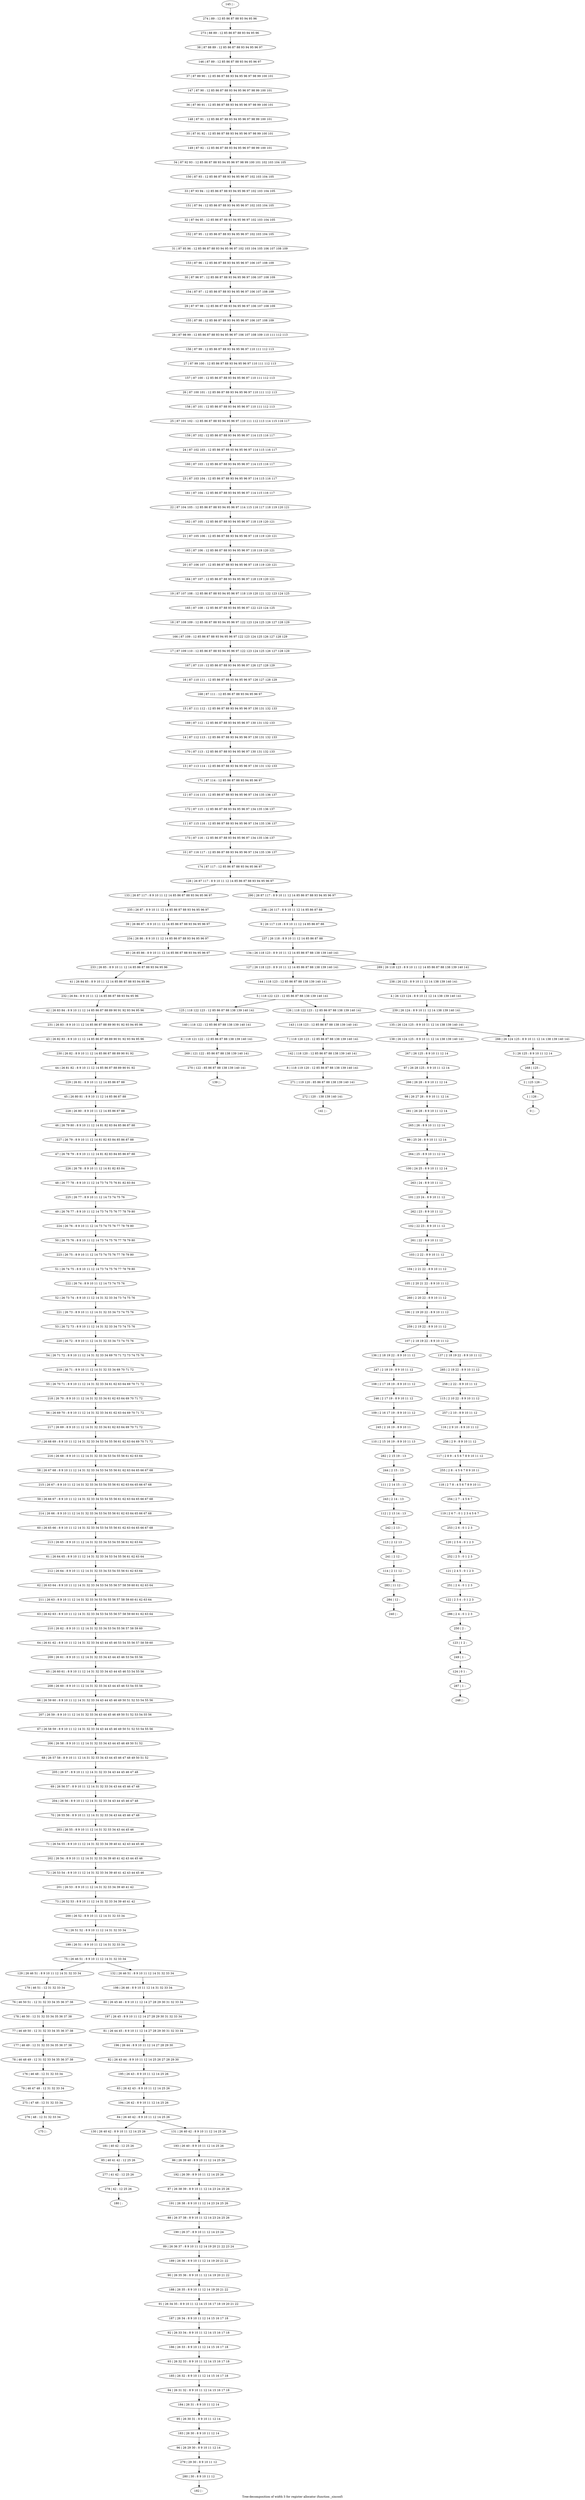 digraph G {
graph [label="Tree-decomposition of width 3 for register allocator (function _sincosf)"]
0[label="0 | : "];
1[label="1 | 126 : "];
2[label="2 | 125 126 : "];
3[label="3 | 26 125 : 8 9 10 11 12 14 "];
4[label="4 | 26 123 124 : 8 9 10 11 12 14 138 139 140 141 "];
5[label="5 | 118 122 123 : 12 85 86 87 88 138 139 140 141 "];
6[label="6 | 118 121 122 : 12 85 86 87 88 138 139 140 141 "];
7[label="7 | 118 120 123 : 12 85 86 87 88 138 139 140 141 "];
8[label="8 | 118 119 120 : 12 85 86 87 88 138 139 140 141 "];
9[label="9 | 26 117 118 : 8 9 10 11 12 14 85 86 87 88 "];
10[label="10 | 87 116 117 : 12 85 86 87 88 93 94 95 96 97 134 135 136 137 "];
11[label="11 | 87 115 116 : 12 85 86 87 88 93 94 95 96 97 134 135 136 137 "];
12[label="12 | 87 114 115 : 12 85 86 87 88 93 94 95 96 97 134 135 136 137 "];
13[label="13 | 87 113 114 : 12 85 86 87 88 93 94 95 96 97 130 131 132 133 "];
14[label="14 | 87 112 113 : 12 85 86 87 88 93 94 95 96 97 130 131 132 133 "];
15[label="15 | 87 111 112 : 12 85 86 87 88 93 94 95 96 97 130 131 132 133 "];
16[label="16 | 87 110 111 : 12 85 86 87 88 93 94 95 96 97 126 127 128 129 "];
17[label="17 | 87 109 110 : 12 85 86 87 88 93 94 95 96 97 122 123 124 125 126 127 128 129 "];
18[label="18 | 87 108 109 : 12 85 86 87 88 93 94 95 96 97 122 123 124 125 126 127 128 129 "];
19[label="19 | 87 107 108 : 12 85 86 87 88 93 94 95 96 97 118 119 120 121 122 123 124 125 "];
20[label="20 | 87 106 107 : 12 85 86 87 88 93 94 95 96 97 118 119 120 121 "];
21[label="21 | 87 105 106 : 12 85 86 87 88 93 94 95 96 97 118 119 120 121 "];
22[label="22 | 87 104 105 : 12 85 86 87 88 93 94 95 96 97 114 115 116 117 118 119 120 121 "];
23[label="23 | 87 103 104 : 12 85 86 87 88 93 94 95 96 97 114 115 116 117 "];
24[label="24 | 87 102 103 : 12 85 86 87 88 93 94 95 96 97 114 115 116 117 "];
25[label="25 | 87 101 102 : 12 85 86 87 88 93 94 95 96 97 110 111 112 113 114 115 116 117 "];
26[label="26 | 87 100 101 : 12 85 86 87 88 93 94 95 96 97 110 111 112 113 "];
27[label="27 | 87 99 100 : 12 85 86 87 88 93 94 95 96 97 110 111 112 113 "];
28[label="28 | 87 98 99 : 12 85 86 87 88 93 94 95 96 97 106 107 108 109 110 111 112 113 "];
29[label="29 | 87 97 98 : 12 85 86 87 88 93 94 95 96 97 106 107 108 109 "];
30[label="30 | 87 96 97 : 12 85 86 87 88 93 94 95 96 97 106 107 108 109 "];
31[label="31 | 87 95 96 : 12 85 86 87 88 93 94 95 96 97 102 103 104 105 106 107 108 109 "];
32[label="32 | 87 94 95 : 12 85 86 87 88 93 94 95 96 97 102 103 104 105 "];
33[label="33 | 87 93 94 : 12 85 86 87 88 93 94 95 96 97 102 103 104 105 "];
34[label="34 | 87 92 93 : 12 85 86 87 88 93 94 95 96 97 98 99 100 101 102 103 104 105 "];
35[label="35 | 87 91 92 : 12 85 86 87 88 93 94 95 96 97 98 99 100 101 "];
36[label="36 | 87 90 91 : 12 85 86 87 88 93 94 95 96 97 98 99 100 101 "];
37[label="37 | 87 89 90 : 12 85 86 87 88 93 94 95 96 97 98 99 100 101 "];
38[label="38 | 87 88 89 : 12 85 86 87 88 93 94 95 96 97 "];
39[label="39 | 26 86 87 : 8 9 10 11 12 14 85 86 87 88 93 94 95 96 97 "];
40[label="40 | 26 85 86 : 8 9 10 11 12 14 85 86 87 88 93 94 95 96 97 "];
41[label="41 | 26 84 85 : 8 9 10 11 12 14 85 86 87 88 93 94 95 96 "];
42[label="42 | 26 83 84 : 8 9 10 11 12 14 85 86 87 88 89 90 91 92 93 94 95 96 "];
43[label="43 | 26 82 83 : 8 9 10 11 12 14 85 86 87 88 89 90 91 92 93 94 95 96 "];
44[label="44 | 26 81 82 : 8 9 10 11 12 14 85 86 87 88 89 90 91 92 "];
45[label="45 | 26 80 81 : 8 9 10 11 12 14 85 86 87 88 "];
46[label="46 | 26 79 80 : 8 9 10 11 12 14 81 82 83 84 85 86 87 88 "];
47[label="47 | 26 78 79 : 8 9 10 11 12 14 81 82 83 84 85 86 87 88 "];
48[label="48 | 26 77 78 : 8 9 10 11 12 14 73 74 75 76 81 82 83 84 "];
49[label="49 | 26 76 77 : 8 9 10 11 12 14 73 74 75 76 77 78 79 80 "];
50[label="50 | 26 75 76 : 8 9 10 11 12 14 73 74 75 76 77 78 79 80 "];
51[label="51 | 26 74 75 : 8 9 10 11 12 14 73 74 75 76 77 78 79 80 "];
52[label="52 | 26 73 74 : 8 9 10 11 12 14 31 32 33 34 73 74 75 76 "];
53[label="53 | 26 72 73 : 8 9 10 11 12 14 31 32 33 34 73 74 75 76 "];
54[label="54 | 26 71 72 : 8 9 10 11 12 14 31 32 33 34 69 70 71 72 73 74 75 76 "];
55[label="55 | 26 70 71 : 8 9 10 11 12 14 31 32 33 34 61 62 63 64 69 70 71 72 "];
56[label="56 | 26 69 70 : 8 9 10 11 12 14 31 32 33 34 61 62 63 64 69 70 71 72 "];
57[label="57 | 26 68 69 : 8 9 10 11 12 14 31 32 33 34 53 54 55 56 61 62 63 64 69 70 71 72 "];
58[label="58 | 26 67 68 : 8 9 10 11 12 14 31 32 33 34 53 54 55 56 61 62 63 64 65 66 67 68 "];
59[label="59 | 26 66 67 : 8 9 10 11 12 14 31 32 33 34 53 54 55 56 61 62 63 64 65 66 67 68 "];
60[label="60 | 26 65 66 : 8 9 10 11 12 14 31 32 33 34 53 54 55 56 61 62 63 64 65 66 67 68 "];
61[label="61 | 26 64 65 : 8 9 10 11 12 14 31 32 33 34 53 54 55 56 61 62 63 64 "];
62[label="62 | 26 63 64 : 8 9 10 11 12 14 31 32 33 34 53 54 55 56 57 58 59 60 61 62 63 64 "];
63[label="63 | 26 62 63 : 8 9 10 11 12 14 31 32 33 34 53 54 55 56 57 58 59 60 61 62 63 64 "];
64[label="64 | 26 61 62 : 8 9 10 11 12 14 31 32 33 34 43 44 45 46 53 54 55 56 57 58 59 60 "];
65[label="65 | 26 60 61 : 8 9 10 11 12 14 31 32 33 34 43 44 45 46 53 54 55 56 "];
66[label="66 | 26 59 60 : 8 9 10 11 12 14 31 32 33 34 43 44 45 46 49 50 51 52 53 54 55 56 "];
67[label="67 | 26 58 59 : 8 9 10 11 12 14 31 32 33 34 43 44 45 46 49 50 51 52 53 54 55 56 "];
68[label="68 | 26 57 58 : 8 9 10 11 12 14 31 32 33 34 43 44 45 46 47 48 49 50 51 52 "];
69[label="69 | 26 56 57 : 8 9 10 11 12 14 31 32 33 34 43 44 45 46 47 48 "];
70[label="70 | 26 55 56 : 8 9 10 11 12 14 31 32 33 34 43 44 45 46 47 48 "];
71[label="71 | 26 54 55 : 8 9 10 11 12 14 31 32 33 34 39 40 41 42 43 44 45 46 "];
72[label="72 | 26 53 54 : 8 9 10 11 12 14 31 32 33 34 39 40 41 42 43 44 45 46 "];
73[label="73 | 26 52 53 : 8 9 10 11 12 14 31 32 33 34 39 40 41 42 "];
74[label="74 | 26 51 52 : 8 9 10 11 12 14 31 32 33 34 "];
75[label="75 | 26 46 51 : 8 9 10 11 12 14 31 32 33 34 "];
76[label="76 | 46 50 51 : 12 31 32 33 34 35 36 37 38 "];
77[label="77 | 46 49 50 : 12 31 32 33 34 35 36 37 38 "];
78[label="78 | 46 48 49 : 12 31 32 33 34 35 36 37 38 "];
79[label="79 | 46 47 48 : 12 31 32 33 34 "];
80[label="80 | 26 45 46 : 8 9 10 11 12 14 27 28 29 30 31 32 33 34 "];
81[label="81 | 26 44 45 : 8 9 10 11 12 14 27 28 29 30 31 32 33 34 "];
82[label="82 | 26 43 44 : 8 9 10 11 12 14 25 26 27 28 29 30 "];
83[label="83 | 26 42 43 : 8 9 10 11 12 14 25 26 "];
84[label="84 | 26 40 42 : 8 9 10 11 12 14 25 26 "];
85[label="85 | 40 41 42 : 12 25 26 "];
86[label="86 | 26 39 40 : 8 9 10 11 12 14 25 26 "];
87[label="87 | 26 38 39 : 8 9 10 11 12 14 23 24 25 26 "];
88[label="88 | 26 37 38 : 8 9 10 11 12 14 23 24 25 26 "];
89[label="89 | 26 36 37 : 8 9 10 11 12 14 19 20 21 22 23 24 "];
90[label="90 | 26 35 36 : 8 9 10 11 12 14 19 20 21 22 "];
91[label="91 | 26 34 35 : 8 9 10 11 12 14 15 16 17 18 19 20 21 22 "];
92[label="92 | 26 33 34 : 8 9 10 11 12 14 15 16 17 18 "];
93[label="93 | 26 32 33 : 8 9 10 11 12 14 15 16 17 18 "];
94[label="94 | 26 31 32 : 8 9 10 11 12 14 15 16 17 18 "];
95[label="95 | 26 30 31 : 8 9 10 11 12 14 "];
96[label="96 | 26 29 30 : 8 9 10 11 12 14 "];
97[label="97 | 26 28 125 : 8 9 10 11 12 14 "];
98[label="98 | 26 27 28 : 8 9 10 11 12 14 "];
99[label="99 | 25 26 : 8 9 10 11 12 14 "];
100[label="100 | 24 25 : 8 9 10 11 12 14 "];
101[label="101 | 23 24 : 8 9 10 11 12 "];
102[label="102 | 22 23 : 8 9 10 11 12 "];
103[label="103 | 2 22 : 8 9 10 11 12 "];
104[label="104 | 2 21 22 : 8 9 10 11 12 "];
105[label="105 | 2 20 21 22 : 8 9 10 11 12 "];
106[label="106 | 2 19 20 22 : 8 9 10 11 12 "];
107[label="107 | 2 18 19 22 : 8 9 10 11 12 "];
108[label="108 | 2 17 18 19 : 8 9 10 11 12 "];
109[label="109 | 2 16 17 19 : 8 9 10 11 12 "];
110[label="110 | 2 15 16 19 : 8 9 10 11 13 "];
111[label="111 | 2 14 15 : 13 "];
112[label="112 | 2 13 14 : 13 "];
113[label="113 | 2 12 13 : "];
114[label="114 | 2 11 12 : "];
115[label="115 | 2 10 22 : 8 9 10 11 12 "];
116[label="116 | 2 9 10 : 8 9 10 11 12 "];
117[label="117 | 2 8 9 : 4 5 6 7 8 9 10 11 12 "];
118[label="118 | 2 7 8 : 4 5 6 7 8 9 10 11 "];
119[label="119 | 2 6 7 : 0 1 2 3 4 5 6 7 "];
120[label="120 | 2 5 6 : 0 1 2 3 "];
121[label="121 | 2 4 5 : 0 1 2 3 "];
122[label="122 | 2 3 4 : 0 1 2 3 "];
123[label="123 | 1 2 : "];
124[label="124 | 0 1 : "];
125[label="125 | 118 122 123 : 12 85 86 87 88 138 139 140 141 "];
126[label="126 | 118 122 123 : 12 85 86 87 88 138 139 140 141 "];
127[label="127 | 26 118 123 : 8 9 10 11 12 14 85 86 87 88 138 139 140 141 "];
128[label="128 | 26 87 117 : 8 9 10 11 12 14 85 86 87 88 93 94 95 96 97 "];
129[label="129 | 26 46 51 : 8 9 10 11 12 14 31 32 33 34 "];
130[label="130 | 26 40 42 : 8 9 10 11 12 14 25 26 "];
131[label="131 | 26 40 42 : 8 9 10 11 12 14 25 26 "];
132[label="132 | 26 46 51 : 8 9 10 11 12 14 31 32 33 34 "];
133[label="133 | 26 87 117 : 8 9 10 11 12 14 85 86 87 88 93 94 95 96 97 "];
134[label="134 | 26 118 123 : 8 9 10 11 12 14 85 86 87 88 138 139 140 141 "];
135[label="135 | 26 124 125 : 8 9 10 11 12 14 138 139 140 141 "];
136[label="136 | 2 18 19 22 : 8 9 10 11 12 "];
137[label="137 | 2 18 19 22 : 8 9 10 11 12 "];
138[label="138 | 26 124 125 : 8 9 10 11 12 14 138 139 140 141 "];
139[label="139 | : "];
140[label="140 | 118 122 : 12 85 86 87 88 138 139 140 141 "];
141[label="141 | : "];
142[label="142 | 118 120 : 12 85 86 87 88 138 139 140 141 "];
143[label="143 | 118 123 : 12 85 86 87 88 138 139 140 141 "];
144[label="144 | 118 123 : 12 85 86 87 88 138 139 140 141 "];
145[label="145 | : "];
146[label="146 | 87 89 : 12 85 86 87 88 93 94 95 96 97 "];
147[label="147 | 87 90 : 12 85 86 87 88 93 94 95 96 97 98 99 100 101 "];
148[label="148 | 87 91 : 12 85 86 87 88 93 94 95 96 97 98 99 100 101 "];
149[label="149 | 87 92 : 12 85 86 87 88 93 94 95 96 97 98 99 100 101 "];
150[label="150 | 87 93 : 12 85 86 87 88 93 94 95 96 97 102 103 104 105 "];
151[label="151 | 87 94 : 12 85 86 87 88 93 94 95 96 97 102 103 104 105 "];
152[label="152 | 87 95 : 12 85 86 87 88 93 94 95 96 97 102 103 104 105 "];
153[label="153 | 87 96 : 12 85 86 87 88 93 94 95 96 97 106 107 108 109 "];
154[label="154 | 87 97 : 12 85 86 87 88 93 94 95 96 97 106 107 108 109 "];
155[label="155 | 87 98 : 12 85 86 87 88 93 94 95 96 97 106 107 108 109 "];
156[label="156 | 87 99 : 12 85 86 87 88 93 94 95 96 97 110 111 112 113 "];
157[label="157 | 87 100 : 12 85 86 87 88 93 94 95 96 97 110 111 112 113 "];
158[label="158 | 87 101 : 12 85 86 87 88 93 94 95 96 97 110 111 112 113 "];
159[label="159 | 87 102 : 12 85 86 87 88 93 94 95 96 97 114 115 116 117 "];
160[label="160 | 87 103 : 12 85 86 87 88 93 94 95 96 97 114 115 116 117 "];
161[label="161 | 87 104 : 12 85 86 87 88 93 94 95 96 97 114 115 116 117 "];
162[label="162 | 87 105 : 12 85 86 87 88 93 94 95 96 97 118 119 120 121 "];
163[label="163 | 87 106 : 12 85 86 87 88 93 94 95 96 97 118 119 120 121 "];
164[label="164 | 87 107 : 12 85 86 87 88 93 94 95 96 97 118 119 120 121 "];
165[label="165 | 87 108 : 12 85 86 87 88 93 94 95 96 97 122 123 124 125 "];
166[label="166 | 87 109 : 12 85 86 87 88 93 94 95 96 97 122 123 124 125 126 127 128 129 "];
167[label="167 | 87 110 : 12 85 86 87 88 93 94 95 96 97 126 127 128 129 "];
168[label="168 | 87 111 : 12 85 86 87 88 93 94 95 96 97 "];
169[label="169 | 87 112 : 12 85 86 87 88 93 94 95 96 97 130 131 132 133 "];
170[label="170 | 87 113 : 12 85 86 87 88 93 94 95 96 97 130 131 132 133 "];
171[label="171 | 87 114 : 12 85 86 87 88 93 94 95 96 97 "];
172[label="172 | 87 115 : 12 85 86 87 88 93 94 95 96 97 134 135 136 137 "];
173[label="173 | 87 116 : 12 85 86 87 88 93 94 95 96 97 134 135 136 137 "];
174[label="174 | 87 117 : 12 85 86 87 88 93 94 95 96 97 "];
175[label="175 | : "];
176[label="176 | 46 48 : 12 31 32 33 34 "];
177[label="177 | 46 49 : 12 31 32 33 34 35 36 37 38 "];
178[label="178 | 46 50 : 12 31 32 33 34 35 36 37 38 "];
179[label="179 | 46 51 : 12 31 32 33 34 "];
180[label="180 | : "];
181[label="181 | 40 42 : 12 25 26 "];
182[label="182 | : "];
183[label="183 | 26 30 : 8 9 10 11 12 14 "];
184[label="184 | 26 31 : 8 9 10 11 12 14 "];
185[label="185 | 26 32 : 8 9 10 11 12 14 15 16 17 18 "];
186[label="186 | 26 33 : 8 9 10 11 12 14 15 16 17 18 "];
187[label="187 | 26 34 : 8 9 10 11 12 14 15 16 17 18 "];
188[label="188 | 26 35 : 8 9 10 11 12 14 19 20 21 22 "];
189[label="189 | 26 36 : 8 9 10 11 12 14 19 20 21 22 "];
190[label="190 | 26 37 : 8 9 10 11 12 14 23 24 "];
191[label="191 | 26 38 : 8 9 10 11 12 14 23 24 25 26 "];
192[label="192 | 26 39 : 8 9 10 11 12 14 25 26 "];
193[label="193 | 26 40 : 8 9 10 11 12 14 25 26 "];
194[label="194 | 26 42 : 8 9 10 11 12 14 25 26 "];
195[label="195 | 26 43 : 8 9 10 11 12 14 25 26 "];
196[label="196 | 26 44 : 8 9 10 11 12 14 27 28 29 30 "];
197[label="197 | 26 45 : 8 9 10 11 12 14 27 28 29 30 31 32 33 34 "];
198[label="198 | 26 46 : 8 9 10 11 12 14 31 32 33 34 "];
199[label="199 | 26 51 : 8 9 10 11 12 14 31 32 33 34 "];
200[label="200 | 26 52 : 8 9 10 11 12 14 31 32 33 34 "];
201[label="201 | 26 53 : 8 9 10 11 12 14 31 32 33 34 39 40 41 42 "];
202[label="202 | 26 54 : 8 9 10 11 12 14 31 32 33 34 39 40 41 42 43 44 45 46 "];
203[label="203 | 26 55 : 8 9 10 11 12 14 31 32 33 34 43 44 45 46 "];
204[label="204 | 26 56 : 8 9 10 11 12 14 31 32 33 34 43 44 45 46 47 48 "];
205[label="205 | 26 57 : 8 9 10 11 12 14 31 32 33 34 43 44 45 46 47 48 "];
206[label="206 | 26 58 : 8 9 10 11 12 14 31 32 33 34 43 44 45 46 49 50 51 52 "];
207[label="207 | 26 59 : 8 9 10 11 12 14 31 32 33 34 43 44 45 46 49 50 51 52 53 54 55 56 "];
208[label="208 | 26 60 : 8 9 10 11 12 14 31 32 33 34 43 44 45 46 53 54 55 56 "];
209[label="209 | 26 61 : 8 9 10 11 12 14 31 32 33 34 43 44 45 46 53 54 55 56 "];
210[label="210 | 26 62 : 8 9 10 11 12 14 31 32 33 34 53 54 55 56 57 58 59 60 "];
211[label="211 | 26 63 : 8 9 10 11 12 14 31 32 33 34 53 54 55 56 57 58 59 60 61 62 63 64 "];
212[label="212 | 26 64 : 8 9 10 11 12 14 31 32 33 34 53 54 55 56 61 62 63 64 "];
213[label="213 | 26 65 : 8 9 10 11 12 14 31 32 33 34 53 54 55 56 61 62 63 64 "];
214[label="214 | 26 66 : 8 9 10 11 12 14 31 32 33 34 53 54 55 56 61 62 63 64 65 66 67 68 "];
215[label="215 | 26 67 : 8 9 10 11 12 14 31 32 33 34 53 54 55 56 61 62 63 64 65 66 67 68 "];
216[label="216 | 26 68 : 8 9 10 11 12 14 31 32 33 34 53 54 55 56 61 62 63 64 "];
217[label="217 | 26 69 : 8 9 10 11 12 14 31 32 33 34 61 62 63 64 69 70 71 72 "];
218[label="218 | 26 70 : 8 9 10 11 12 14 31 32 33 34 61 62 63 64 69 70 71 72 "];
219[label="219 | 26 71 : 8 9 10 11 12 14 31 32 33 34 69 70 71 72 "];
220[label="220 | 26 72 : 8 9 10 11 12 14 31 32 33 34 73 74 75 76 "];
221[label="221 | 26 73 : 8 9 10 11 12 14 31 32 33 34 73 74 75 76 "];
222[label="222 | 26 74 : 8 9 10 11 12 14 73 74 75 76 "];
223[label="223 | 26 75 : 8 9 10 11 12 14 73 74 75 76 77 78 79 80 "];
224[label="224 | 26 76 : 8 9 10 11 12 14 73 74 75 76 77 78 79 80 "];
225[label="225 | 26 77 : 8 9 10 11 12 14 73 74 75 76 "];
226[label="226 | 26 78 : 8 9 10 11 12 14 81 82 83 84 "];
227[label="227 | 26 79 : 8 9 10 11 12 14 81 82 83 84 85 86 87 88 "];
228[label="228 | 26 80 : 8 9 10 11 12 14 85 86 87 88 "];
229[label="229 | 26 81 : 8 9 10 11 12 14 85 86 87 88 "];
230[label="230 | 26 82 : 8 9 10 11 12 14 85 86 87 88 89 90 91 92 "];
231[label="231 | 26 83 : 8 9 10 11 12 14 85 86 87 88 89 90 91 92 93 94 95 96 "];
232[label="232 | 26 84 : 8 9 10 11 12 14 85 86 87 88 93 94 95 96 "];
233[label="233 | 26 85 : 8 9 10 11 12 14 85 86 87 88 93 94 95 96 "];
234[label="234 | 26 86 : 8 9 10 11 12 14 85 86 87 88 93 94 95 96 97 "];
235[label="235 | 26 87 : 8 9 10 11 12 14 85 86 87 88 93 94 95 96 97 "];
236[label="236 | 26 117 : 8 9 10 11 12 14 85 86 87 88 "];
237[label="237 | 26 118 : 8 9 10 11 12 14 85 86 87 88 "];
238[label="238 | 26 123 : 8 9 10 11 12 14 138 139 140 141 "];
239[label="239 | 26 124 : 8 9 10 11 12 14 138 139 140 141 "];
240[label="240 | : "];
241[label="241 | 2 12 : "];
242[label="242 | 2 13 : "];
243[label="243 | 2 14 : 13 "];
244[label="244 | 2 15 : 13 "];
245[label="245 | 2 16 19 : 8 9 10 11 "];
246[label="246 | 2 17 19 : 8 9 10 11 12 "];
247[label="247 | 2 18 19 : 8 9 10 11 12 "];
248[label="248 | : "];
249[label="249 | 1 : "];
250[label="250 | 2 : "];
251[label="251 | 2 4 : 0 1 2 3 "];
252[label="252 | 2 5 : 0 1 2 3 "];
253[label="253 | 2 6 : 0 1 2 3 "];
254[label="254 | 2 7 : 4 5 6 7 "];
255[label="255 | 2 8 : 4 5 6 7 8 9 10 11 "];
256[label="256 | 2 9 : 8 9 10 11 12 "];
257[label="257 | 2 10 : 8 9 10 11 12 "];
258[label="258 | 2 22 : 8 9 10 11 12 "];
259[label="259 | 2 19 22 : 8 9 10 11 12 "];
260[label="260 | 2 20 22 : 8 9 10 11 12 "];
261[label="261 | 22 : 8 9 10 11 12 "];
262[label="262 | 23 : 8 9 10 11 12 "];
263[label="263 | 24 : 8 9 10 11 12 "];
264[label="264 | 25 : 8 9 10 11 12 14 "];
265[label="265 | 26 : 8 9 10 11 12 14 "];
266[label="266 | 26 28 : 8 9 10 11 12 14 "];
267[label="267 | 26 125 : 8 9 10 11 12 14 "];
268[label="268 | 125 : "];
269[label="269 | 121 122 : 85 86 87 88 138 139 140 141 "];
270[label="270 | 122 : 85 86 87 88 138 139 140 141 "];
271[label="271 | 119 120 : 85 86 87 88 138 139 140 141 "];
272[label="272 | 120 : 138 139 140 141 "];
273[label="273 | 88 89 : 12 85 86 87 88 93 94 95 96 "];
274[label="274 | 89 : 12 85 86 87 88 93 94 95 96 "];
275[label="275 | 47 48 : 12 31 32 33 34 "];
276[label="276 | 48 : 12 31 32 33 34 "];
277[label="277 | 41 42 : 12 25 26 "];
278[label="278 | 42 : 12 25 26 "];
279[label="279 | 29 30 : 8 9 10 11 12 "];
280[label="280 | 30 : 8 9 10 11 12 "];
281[label="281 | 26 28 : 8 9 10 11 12 14 "];
282[label="282 | 2 15 19 : 13 "];
283[label="283 | 11 12 : "];
284[label="284 | 12 : "];
285[label="285 | 2 19 22 : 8 9 10 11 12 "];
286[label="286 | 2 4 : 0 1 2 3 "];
287[label="287 | 1 : "];
288[label="288 | 26 124 125 : 8 9 10 11 12 14 138 139 140 141 "];
289[label="289 | 26 118 123 : 8 9 10 11 12 14 85 86 87 88 138 139 140 141 "];
290[label="290 | 26 87 117 : 8 9 10 11 12 14 85 86 87 88 93 94 95 96 97 "];
103->104 ;
104->105 ;
5->125 ;
5->126 ;
75->129 ;
84->130 ;
84->131 ;
75->132 ;
107->136 ;
107->137 ;
140->6 ;
125->140 ;
142->8 ;
7->142 ;
143->7 ;
126->143 ;
144->5 ;
127->144 ;
176->79 ;
78->176 ;
177->78 ;
77->177 ;
178->77 ;
76->178 ;
179->76 ;
129->179 ;
181->85 ;
130->181 ;
183->96 ;
95->183 ;
184->95 ;
94->184 ;
185->94 ;
93->185 ;
186->93 ;
92->186 ;
187->92 ;
91->187 ;
188->91 ;
90->188 ;
189->90 ;
89->189 ;
190->89 ;
88->190 ;
191->88 ;
87->191 ;
192->87 ;
86->192 ;
193->86 ;
131->193 ;
194->84 ;
83->194 ;
195->83 ;
82->195 ;
196->82 ;
81->196 ;
197->81 ;
80->197 ;
198->80 ;
132->198 ;
199->75 ;
74->199 ;
200->74 ;
73->200 ;
201->73 ;
72->201 ;
202->72 ;
71->202 ;
203->71 ;
70->203 ;
204->70 ;
69->204 ;
205->69 ;
68->205 ;
206->68 ;
67->206 ;
207->67 ;
66->207 ;
208->66 ;
65->208 ;
209->65 ;
64->209 ;
210->64 ;
63->210 ;
211->63 ;
62->211 ;
212->62 ;
61->212 ;
213->61 ;
60->213 ;
214->60 ;
59->214 ;
215->59 ;
58->215 ;
216->58 ;
57->216 ;
217->57 ;
56->217 ;
218->56 ;
55->218 ;
219->55 ;
54->219 ;
220->54 ;
53->220 ;
221->53 ;
52->221 ;
222->52 ;
51->222 ;
223->51 ;
50->223 ;
224->50 ;
49->224 ;
225->49 ;
48->225 ;
226->48 ;
47->226 ;
227->47 ;
46->227 ;
228->46 ;
45->228 ;
229->45 ;
44->229 ;
230->44 ;
43->230 ;
231->43 ;
42->231 ;
232->42 ;
41->232 ;
233->41 ;
40->233 ;
234->40 ;
39->234 ;
235->39 ;
133->235 ;
241->114 ;
113->241 ;
242->113 ;
112->242 ;
243->112 ;
111->243 ;
244->111 ;
245->110 ;
109->245 ;
246->109 ;
108->246 ;
247->108 ;
136->247 ;
249->124 ;
123->249 ;
250->123 ;
251->122 ;
121->251 ;
252->121 ;
120->252 ;
253->120 ;
119->253 ;
254->119 ;
118->254 ;
255->118 ;
117->255 ;
256->117 ;
116->256 ;
257->116 ;
115->257 ;
258->115 ;
259->107 ;
106->259 ;
260->106 ;
105->260 ;
261->103 ;
102->261 ;
262->102 ;
101->262 ;
263->101 ;
100->263 ;
264->100 ;
99->264 ;
265->99 ;
266->98 ;
97->266 ;
267->97 ;
138->267 ;
6->269 ;
270->139 ;
269->270 ;
8->271 ;
272->141 ;
271->272 ;
79->275 ;
276->175 ;
275->276 ;
85->277 ;
278->180 ;
277->278 ;
96->279 ;
280->182 ;
279->280 ;
281->265 ;
98->281 ;
282->244 ;
110->282 ;
114->283 ;
284->240 ;
283->284 ;
285->258 ;
137->285 ;
286->250 ;
122->286 ;
287->248 ;
124->287 ;
145->274 ;
274->273 ;
273->38 ;
38->146 ;
146->37 ;
37->147 ;
147->36 ;
36->148 ;
148->35 ;
35->149 ;
149->34 ;
34->150 ;
150->33 ;
33->151 ;
151->32 ;
32->152 ;
152->31 ;
31->153 ;
153->30 ;
30->154 ;
154->29 ;
29->155 ;
155->28 ;
28->156 ;
156->27 ;
27->157 ;
157->26 ;
26->158 ;
158->25 ;
25->159 ;
159->24 ;
24->160 ;
160->23 ;
23->161 ;
161->22 ;
22->162 ;
162->21 ;
21->163 ;
163->20 ;
20->164 ;
164->19 ;
19->165 ;
165->18 ;
18->166 ;
166->17 ;
17->167 ;
167->16 ;
16->168 ;
168->15 ;
15->169 ;
169->14 ;
14->170 ;
170->13 ;
13->171 ;
171->12 ;
12->172 ;
172->11 ;
11->173 ;
173->10 ;
10->174 ;
174->128 ;
236->9 ;
9->237 ;
237->134 ;
238->4 ;
4->239 ;
239->135 ;
3->268 ;
268->2 ;
2->1 ;
1->0 ;
288->3 ;
289->238 ;
290->236 ;
135->138 ;
135->288 ;
134->127 ;
134->289 ;
128->133 ;
128->290 ;
}
